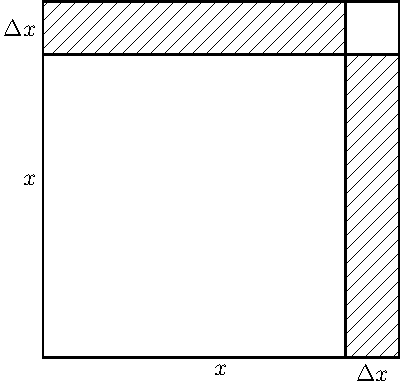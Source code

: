 size(200);
import patterns;
draw(unitsquare,linewidth(1));
real l=0.85;
add("hatch",hatch(5));
filldraw((l,0)--(1,0)--(1,l)--(l,l)--cycle,pattern("hatch"),drawpen=linewidth(1));
filldraw((0,l)--(0,1)--(l,1)--(l,l)--cycle,pattern("hatch"),drawpen=linewidth(1));
label("$x$",0.5,S);
label("$x$",(0,0.5),W);
real c=(1+l)/2;
label("$\Delta x$",c,S);
label("$\Delta x$",(0,c),W);
